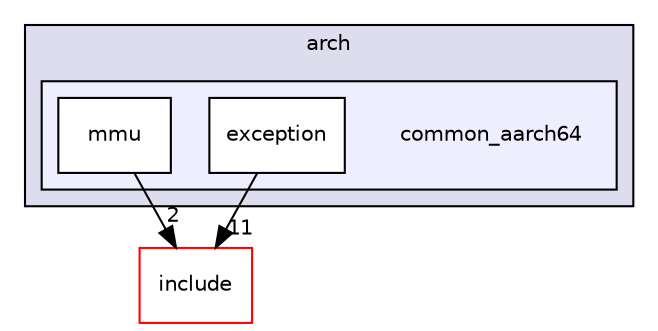 digraph "D:/Pool/eclipse-workspace_aarch64/newspace/raspiOS/src/arch/common_aarch64" {
  compound=true
  node [ fontsize="10", fontname="Helvetica"];
  edge [ labelfontsize="10", labelfontname="Helvetica"];
  subgraph clusterdir_70d5e250c66d001b18da37689179cade {
    graph [ bgcolor="#ddddee", pencolor="black", label="arch" fontname="Helvetica", fontsize="10", URL="dir_70d5e250c66d001b18da37689179cade.html"]
  subgraph clusterdir_a71ca7544c7819c44600d5f807c9454f {
    graph [ bgcolor="#eeeeff", pencolor="black", label="" URL="dir_a71ca7544c7819c44600d5f807c9454f.html"];
    dir_a71ca7544c7819c44600d5f807c9454f [shape=plaintext label="common_aarch64"];
    dir_f8bc330a5c749db4cf253940572e3a51 [shape=box label="exception" color="black" fillcolor="white" style="filled" URL="dir_f8bc330a5c749db4cf253940572e3a51.html"];
    dir_0426d82d663c8501da0b7fb0108d3f48 [shape=box label="mmu" color="black" fillcolor="white" style="filled" URL="dir_0426d82d663c8501da0b7fb0108d3f48.html"];
  }
  }
  dir_d44c64559bbebec7f509842c48db8b23 [shape=box label="include" fillcolor="white" style="filled" color="red" URL="dir_d44c64559bbebec7f509842c48db8b23.html"];
  dir_f8bc330a5c749db4cf253940572e3a51->dir_d44c64559bbebec7f509842c48db8b23 [headlabel="11", labeldistance=1.5 headhref="dir_000030_000000.html"];
  dir_0426d82d663c8501da0b7fb0108d3f48->dir_d44c64559bbebec7f509842c48db8b23 [headlabel="2", labeldistance=1.5 headhref="dir_000031_000000.html"];
}
